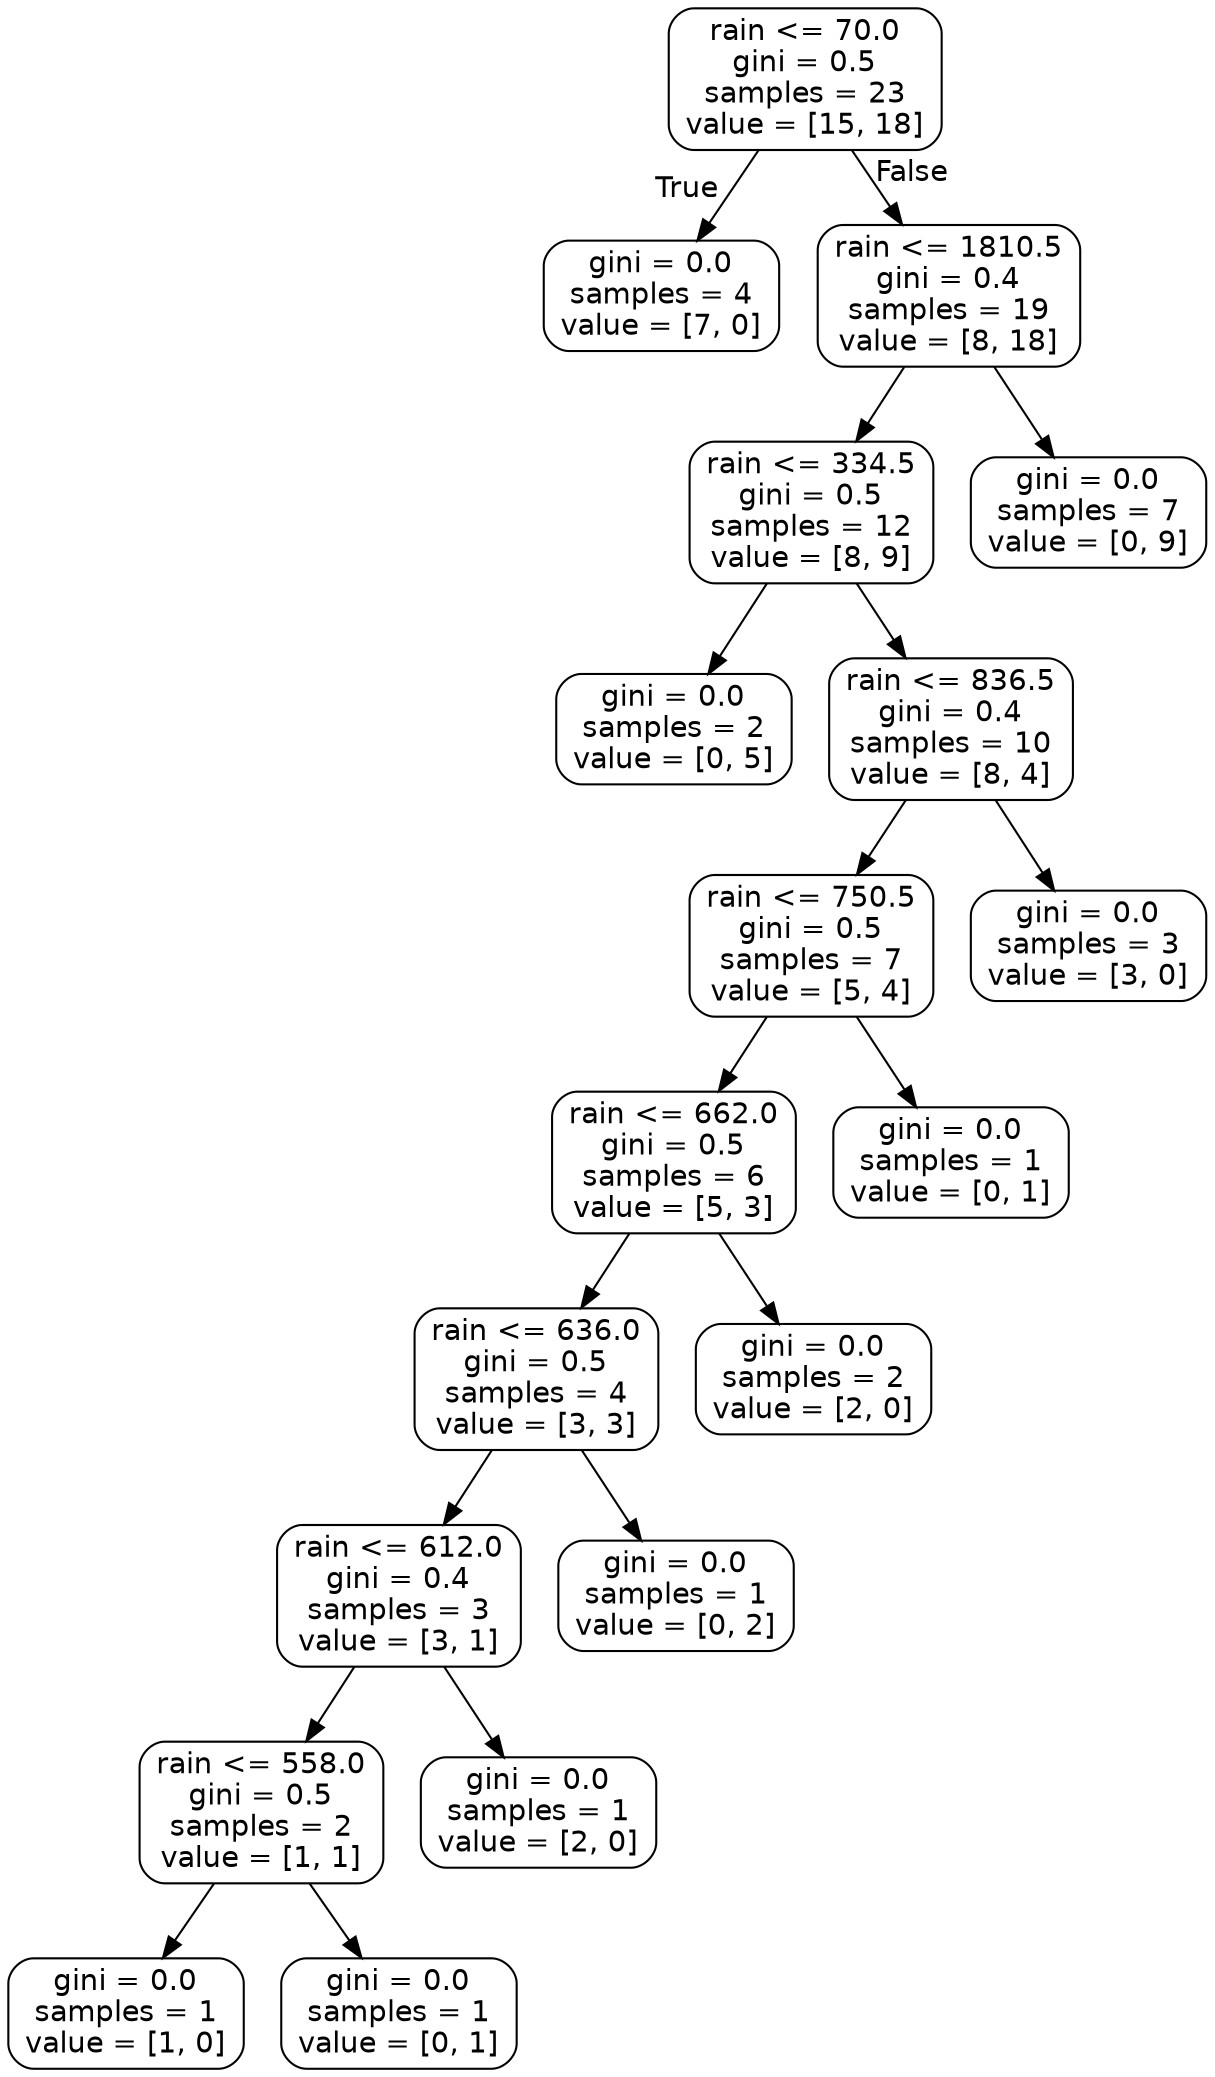 digraph Tree {
node [shape=box, style="rounded", color="black", fontname=helvetica] ;
edge [fontname=helvetica] ;
0 [label="rain <= 70.0\ngini = 0.5\nsamples = 23\nvalue = [15, 18]"] ;
1 [label="gini = 0.0\nsamples = 4\nvalue = [7, 0]"] ;
0 -> 1 [labeldistance=2.5, labelangle=45, headlabel="True"] ;
2 [label="rain <= 1810.5\ngini = 0.4\nsamples = 19\nvalue = [8, 18]"] ;
0 -> 2 [labeldistance=2.5, labelangle=-45, headlabel="False"] ;
3 [label="rain <= 334.5\ngini = 0.5\nsamples = 12\nvalue = [8, 9]"] ;
2 -> 3 ;
4 [label="gini = 0.0\nsamples = 2\nvalue = [0, 5]"] ;
3 -> 4 ;
5 [label="rain <= 836.5\ngini = 0.4\nsamples = 10\nvalue = [8, 4]"] ;
3 -> 5 ;
6 [label="rain <= 750.5\ngini = 0.5\nsamples = 7\nvalue = [5, 4]"] ;
5 -> 6 ;
7 [label="rain <= 662.0\ngini = 0.5\nsamples = 6\nvalue = [5, 3]"] ;
6 -> 7 ;
8 [label="rain <= 636.0\ngini = 0.5\nsamples = 4\nvalue = [3, 3]"] ;
7 -> 8 ;
9 [label="rain <= 612.0\ngini = 0.4\nsamples = 3\nvalue = [3, 1]"] ;
8 -> 9 ;
10 [label="rain <= 558.0\ngini = 0.5\nsamples = 2\nvalue = [1, 1]"] ;
9 -> 10 ;
11 [label="gini = 0.0\nsamples = 1\nvalue = [1, 0]"] ;
10 -> 11 ;
12 [label="gini = 0.0\nsamples = 1\nvalue = [0, 1]"] ;
10 -> 12 ;
13 [label="gini = 0.0\nsamples = 1\nvalue = [2, 0]"] ;
9 -> 13 ;
14 [label="gini = 0.0\nsamples = 1\nvalue = [0, 2]"] ;
8 -> 14 ;
15 [label="gini = 0.0\nsamples = 2\nvalue = [2, 0]"] ;
7 -> 15 ;
16 [label="gini = 0.0\nsamples = 1\nvalue = [0, 1]"] ;
6 -> 16 ;
17 [label="gini = 0.0\nsamples = 3\nvalue = [3, 0]"] ;
5 -> 17 ;
18 [label="gini = 0.0\nsamples = 7\nvalue = [0, 9]"] ;
2 -> 18 ;
}